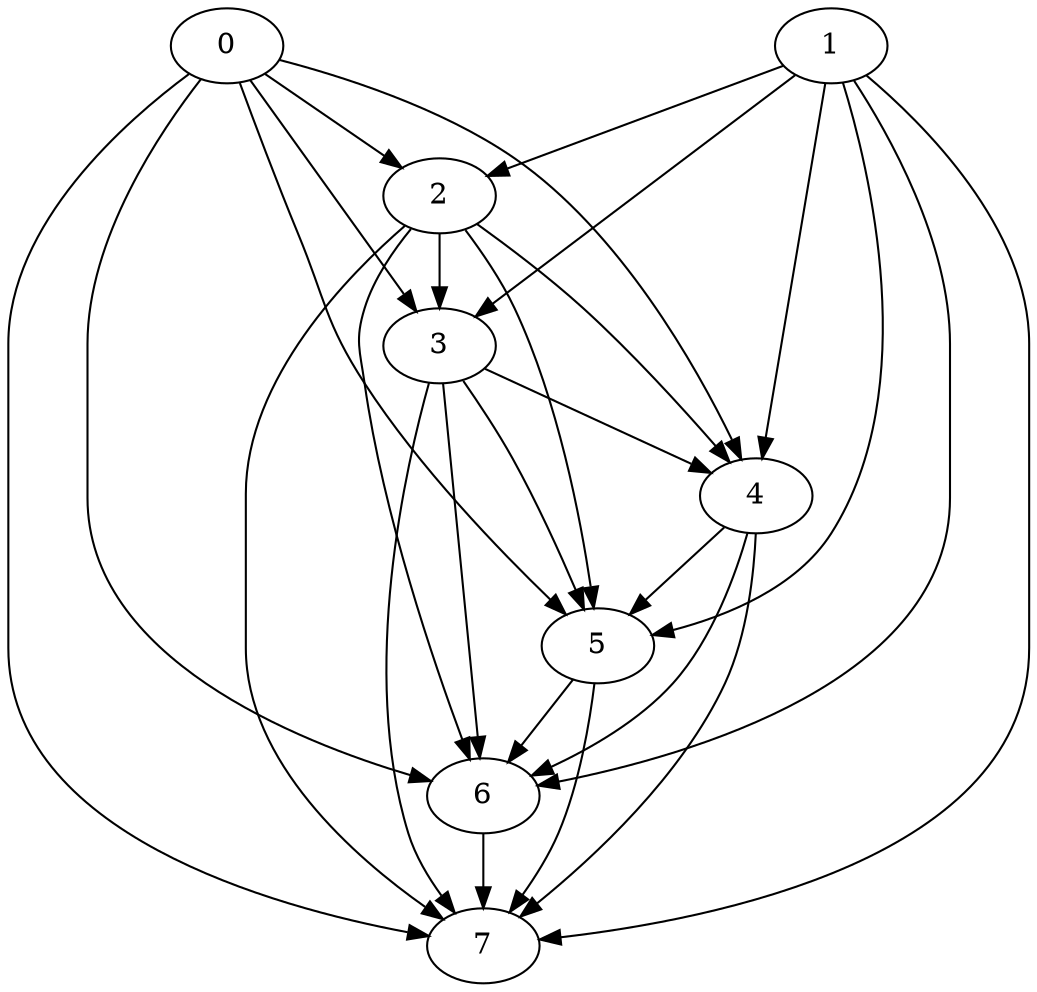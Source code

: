digraph G {
0;
1;
2;
3;
4;
5;
6;
7;
0->2 ;
0->3 ;
0->4 ;
0->5 ;
0->6 ;
0->7 ;
1->2 ;
1->3 ;
1->4 ;
1->5 ;
1->6 ;
1->7 ;
2->3 ;
2->4 ;
2->5 ;
2->6 ;
2->7 ;
3->4 ;
3->5 ;
3->6 ;
3->7 ;
4->5 ;
4->6 ;
4->7 ;
5->6 ;
5->7 ;
6->7 ;
}
